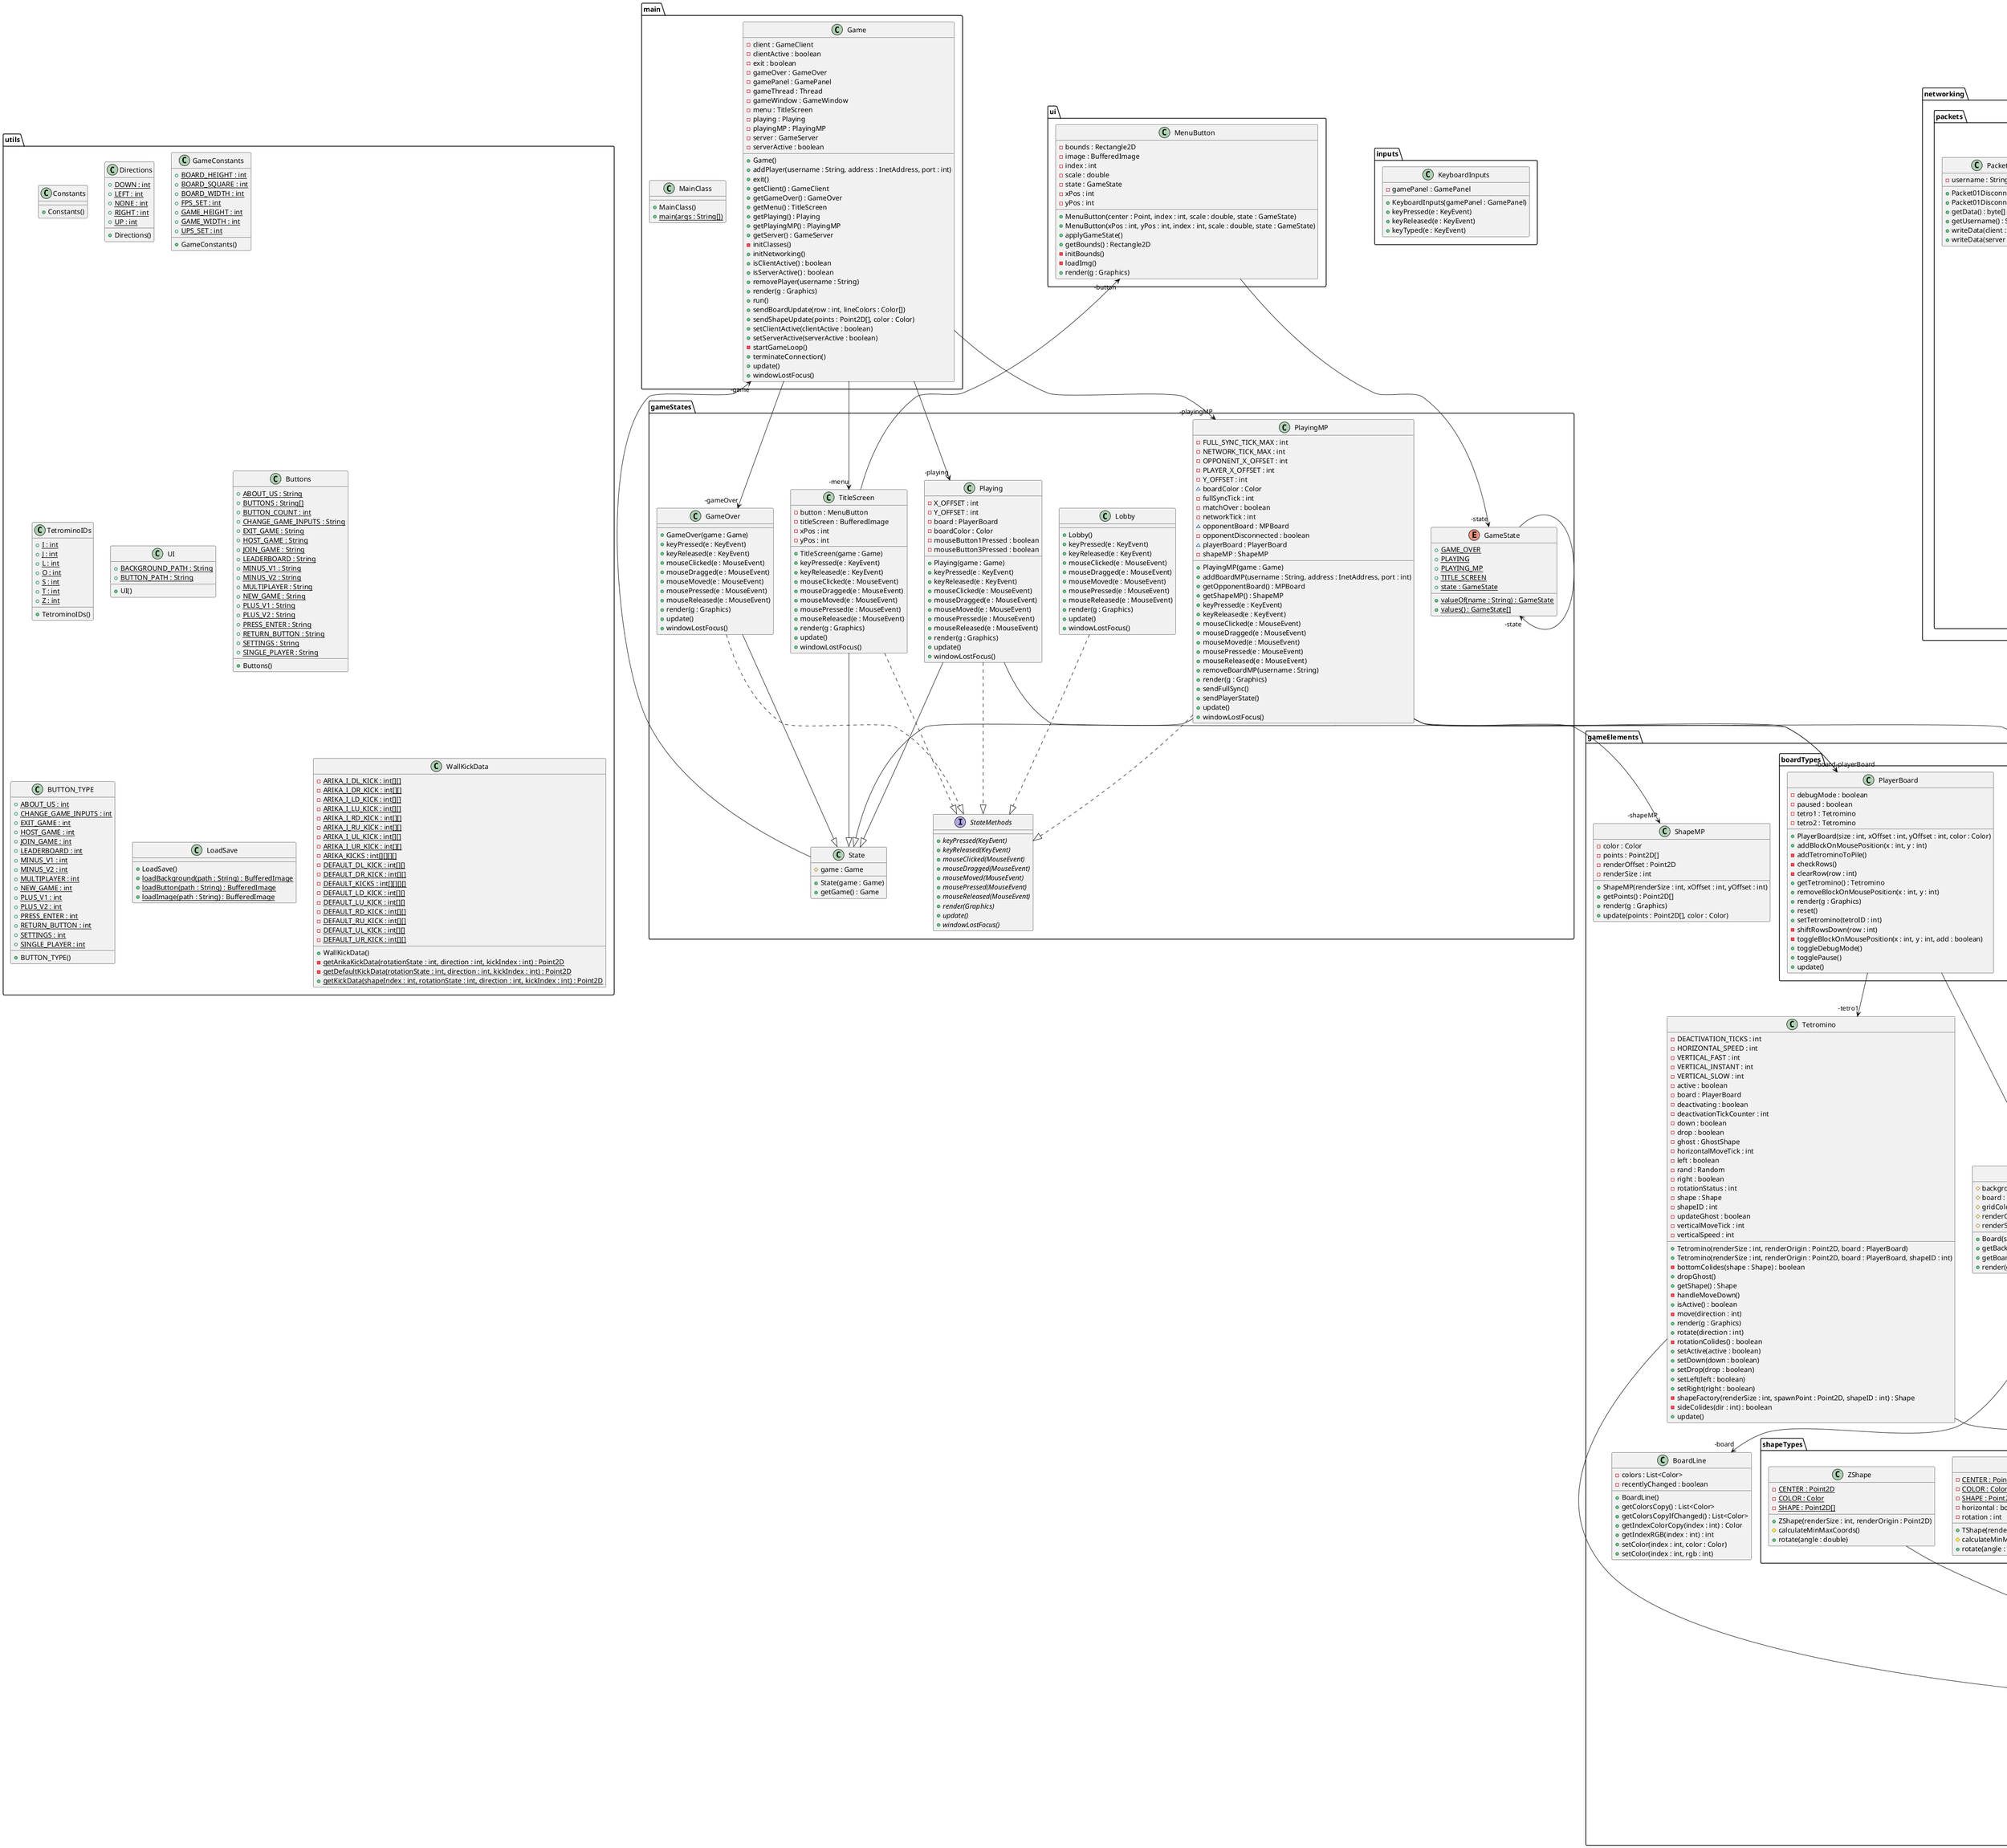 @startuml
package gameElements.shapeTypes {
  class GhostShape {
    + GhostShape(MasterShape : Shape)
    # calculateMinMaxCoords()
    + goToMaster(masterCenter : Point2D)
    - move(x : double, y : double)
    + rotate(angle : double)
  }
  class IShape {
    - CENTER : Point2D {static}
    - COLOR : Color {static}
    - SHAPE : Point2D[] {static}
    + IShape(renderSize : int, renderOrigin : Point2D)
    # calculateMinMaxCoords()
    + rotate(angle : double)
  }
  class JShape {
    - CENTER : Point2D {static}
    - COLOR : Color {static}
    - SHAPE : Point2D[] {static}
    + JShape(renderSize : int, renderOrigin : Point2D)
    # calculateMinMaxCoords()
    + rotate(angle : double)
  }
  class LShape {
    - CENTER : Point2D {static}
    - COLOR : Color {static}
    - SHAPE : Point2D[] {static}
    + LShape(renderSize : int, renderOrigin : Point2D)
    # calculateMinMaxCoords()
    + rotate(angle : double)
  }
  class OShape {
    - CENTER : Point2D {static}
    - COLOR : Color {static}
    - SHAPE : Point2D[] {static}
    + OShape(renderSize : int, renderOrigin : Point2D)
    # calculateMinMaxCoords()
    + rotate(angle : double)
  }
  class SShape {
    - CENTER : Point2D {static}
    - COLOR : Color {static}
    - SHAPE : Point2D[] {static}
    + SShape(renderSize : int, renderOrigin : Point2D)
    # calculateMinMaxCoords()
    + rotate(angle : double)
  }
  class TShape {
    - CENTER : Point2D {static}
    - COLOR : Color {static}
    - SHAPE : Point2D[] {static}
    - horizontal : boolean
    - rotation : int
    + TShape(renderSize : int, renderOrigin : Point2D)
    # calculateMinMaxCoords()
    + rotate(angle : double)
  }
  class ZShape {
    - CENTER : Point2D {static}
    - COLOR : Color {static}
    - SHAPE : Point2D[] {static}
    + ZShape(renderSize : int, renderOrigin : Point2D)
    # calculateMinMaxCoords()
    + rotate(angle : double)
  }
}
package ui {
  class MenuButton {
    - bounds : Rectangle2D
    - image : BufferedImage
    - index : int
    - scale : double
    - state : GameState
    - xPos : int
    - yPos : int
    + MenuButton(center : Point, index : int, scale : double, state : GameState)
    + MenuButton(xPos : int, yPos : int, index : int, scale : double, state : GameState)
    + applyGameState()
    + getBounds() : Rectangle2D
    - initBounds()
    - loadImg()
    + render(g : Graphics)
  }
}
package utils {
  class Constants {
    + Constants()
  }
  class Directions {
    + DOWN : int {static}
    + LEFT : int {static}
    + NONE : int {static}
    + RIGHT : int {static}
    + UP : int {static}
    + Directions()
  }
  class GameConstants {
    + BOARD_HEIGHT : int {static}
    + BOARD_SQUARE : int {static}
    + BOARD_WIDTH : int {static}
    + FPS_SET : int {static}
    + GAME_HEIGHT : int {static}
    + GAME_WIDTH : int {static}
    + UPS_SET : int {static}
    + GameConstants()
  }
  class TetrominoIDs {
    + I : int {static}
    + J : int {static}
    + L : int {static}
    + O : int {static}
    + S : int {static}
    + T : int {static}
    + Z : int {static}
    + TetrominoIDs()
  }
  class UI {
    + BACKGROUND_PATH : String {static}
    + BUTTON_PATH : String {static}
    + UI()
  }
  class Buttons {
    + ABOUT_US : String {static}
    + BUTTONS : String[] {static}
    + BUTTON_COUNT : int {static}
    + CHANGE_GAME_INPUTS : String {static}
    + EXIT_GAME : String {static}
    + HOST_GAME : String {static}
    + JOIN_GAME : String {static}
    + LEADERBOARD : String {static}
    + MINUS_V1 : String {static}
    + MINUS_V2 : String {static}
    + MULTIPLAYER : String {static}
    + NEW_GAME : String {static}
    + PLUS_V1 : String {static}
    + PLUS_V2 : String {static}
    + PRESS_ENTER : String {static}
    + RETURN_BUTTON : String {static}
    + SETTINGS : String {static}
    + SINGLE_PLAYER : String {static}
    + Buttons()
  }
  class BUTTON_TYPE {
    + ABOUT_US : int {static}
    + CHANGE_GAME_INPUTS : int {static}
    + EXIT_GAME : int {static}
    + HOST_GAME : int {static}
    + JOIN_GAME : int {static}
    + LEADERBOARD : int {static}
    + MINUS_V1 : int {static}
    + MINUS_V2 : int {static}
    + MULTIPLAYER : int {static}
    + NEW_GAME : int {static}
    + PLUS_V1 : int {static}
    + PLUS_V2 : int {static}
    + PRESS_ENTER : int {static}
    + RETURN_BUTTON : int {static}
    + SETTINGS : int {static}
    + SINGLE_PLAYER : int {static}
    + BUTTON_TYPE()
  }
  class LoadSave {
    + LoadSave()
    + loadBackground(path : String) : BufferedImage {static}
    + loadButton(path : String) : BufferedImage {static}
    + loadImage(path : String) : BufferedImage {static}
  }
  class WallKickData {
    - ARIKA_I_DL_KICK : int[][] {static}
    - ARIKA_I_DR_KICK : int[][] {static}
    - ARIKA_I_LD_KICK : int[][] {static}
    - ARIKA_I_LU_KICK : int[][] {static}
    - ARIKA_I_RD_KICK : int[][] {static}
    - ARIKA_I_RU_KICK : int[][] {static}
    - ARIKA_I_UL_KICK : int[][] {static}
    - ARIKA_I_UR_KICK : int[][] {static}
    - ARIKA_KICKS : int[][][][] {static}
    - DEFAULT_DL_KICK : int[][] {static}
    - DEFAULT_DR_KICK : int[][] {static}
    - DEFAULT_KICKS : int[][][][] {static}
    - DEFAULT_LD_KICK : int[][] {static}
    - DEFAULT_LU_KICK : int[][] {static}
    - DEFAULT_RD_KICK : int[][] {static}
    - DEFAULT_RU_KICK : int[][] {static}
    - DEFAULT_UL_KICK : int[][] {static}
    - DEFAULT_UR_KICK : int[][] {static}
    + WallKickData()
    - getArikaKickData(rotationState : int, direction : int, kickIndex : int) : Point2D {static}
    - getDefaultKickData(rotationState : int, direction : int, kickIndex : int) : Point2D {static}
    + getKickData(shapeIndex : int, rotationState : int, direction : int, kickIndex : int) : Point2D {static}
  }
}
package inputs {
  class KeyboardInputs {
    - gamePanel : GamePanel
    + KeyboardInputs(gamePanel : GamePanel)
    + keyPressed(e : KeyEvent)
    + keyReleased(e : KeyEvent)
    + keyTyped(e : KeyEvent)
  }
}
package gameStates {
  class GameOver {
    + GameOver(game : Game)
    + keyPressed(e : KeyEvent)
    + keyReleased(e : KeyEvent)
    + mouseClicked(e : MouseEvent)
    + mouseDragged(e : MouseEvent)
    + mouseMoved(e : MouseEvent)
    + mousePressed(e : MouseEvent)
    + mouseReleased(e : MouseEvent)
    + render(g : Graphics)
    + update()
    + windowLostFocus()
  }
  enum GameState {
    + GAME_OVER {static}
    + PLAYING {static}
    + PLAYING_MP {static}
    + TITLE_SCREEN {static}
    + state : GameState {static}
    + valueOf(name : String) : GameState {static}
    + values() : GameState[] {static}
  }
  class Lobby {
    + Lobby()
    + keyPressed(e : KeyEvent)
    + keyReleased(e : KeyEvent)
    + mouseClicked(e : MouseEvent)
    + mouseDragged(e : MouseEvent)
    + mouseMoved(e : MouseEvent)
    + mousePressed(e : MouseEvent)
    + mouseReleased(e : MouseEvent)
    + render(g : Graphics)
    + update()
    + windowLostFocus()
  }
  class Playing {
    - X_OFFSET : int
    - Y_OFFSET : int
    - board : PlayerBoard
    - boardColor : Color
    - mouseButton1Pressed : boolean
    - mouseButton3Pressed : boolean
    + Playing(game : Game)
    + keyPressed(e : KeyEvent)
    + keyReleased(e : KeyEvent)
    + mouseClicked(e : MouseEvent)
    + mouseDragged(e : MouseEvent)
    + mouseMoved(e : MouseEvent)
    + mousePressed(e : MouseEvent)
    + mouseReleased(e : MouseEvent)
    + render(g : Graphics)
    + update()
    + windowLostFocus()
  }
  class PlayingMP {
    - FULL_SYNC_TICK_MAX : int
    - NETWORK_TICK_MAX : int
    - OPPONENT_X_OFFSET : int
    - PLAYER_X_OFFSET : int
    - Y_OFFSET : int
    ~ boardColor : Color
    - fullSyncTick : int
    - matchOver : boolean
    - networkTick : int
    ~ opponentBoard : MPBoard
    - opponentDisconnected : boolean
    ~ playerBoard : PlayerBoard
    - shapeMP : ShapeMP
    + PlayingMP(game : Game)
    + addBoardMP(username : String, address : InetAddress, port : int)
    + getOpponentBoard() : MPBoard
    + getShapeMP() : ShapeMP
    + keyPressed(e : KeyEvent)
    + keyReleased(e : KeyEvent)
    + mouseClicked(e : MouseEvent)
    + mouseDragged(e : MouseEvent)
    + mouseMoved(e : MouseEvent)
    + mousePressed(e : MouseEvent)
    + mouseReleased(e : MouseEvent)
    + removeBoardMP(username : String)
    + render(g : Graphics)
    + sendFullSync()
    + sendPlayerState()
    + update()
    + windowLostFocus()
  }
  class State {
    # game : Game
    + State(game : Game)
    + getGame() : Game
  }
  interface StateMethods {
    + keyPressed(KeyEvent) {abstract}
    + keyReleased(KeyEvent) {abstract}
    + mouseClicked(MouseEvent) {abstract}
    + mouseDragged(MouseEvent) {abstract}
    + mouseMoved(MouseEvent) {abstract}
    + mousePressed(MouseEvent) {abstract}
    + mouseReleased(MouseEvent) {abstract}
    + render(Graphics) {abstract}
    + update() {abstract}
    + windowLostFocus() {abstract}
  }
  class TitleScreen {
    - button : MenuButton
    - titleScreen : BufferedImage
    - xPos : int
    - yPos : int
    + TitleScreen(game : Game)
    + keyPressed(e : KeyEvent)
    + keyReleased(e : KeyEvent)
    + mouseClicked(e : MouseEvent)
    + mouseDragged(e : MouseEvent)
    + mouseMoved(e : MouseEvent)
    + mousePressed(e : MouseEvent)
    + mouseReleased(e : MouseEvent)
    + render(g : Graphics)
    + update()
    + windowLostFocus()
  }
}
package gameElements {
  class Board {
    # backgroundColor : Color
    # board : List<BoardLine>
    # gridColor : Color
    # renderOrigin : Point2D
    # renderSize : int
    + Board(size : int, xOffset : int, yOffset : int, color : Color)
    + getBackgroundColor() : Color
    + getBoard() : List<BoardLine>
    + render(g : Graphics)
  }
  class BoardLine {
    - colors : List<Color>
    - recentlyChanged : boolean
    + BoardLine()
    + getColorsCopy() : List<Color>
    + getColorsCopyIfChanged() : List<Color>
    + getIndexColorCopy(index : int) : Color
    + getIndexRGB(index : int) : int
    + setColor(index : int, color : Color)
    + setColor(index : int, rgb : int)
  }
  abstract class Shape {
    # center : Point2D
    # color : Color
    # maxX : int
    # maxY : int
    # minX : int
    # minY : int
    # points : Point2D[]
    - renderOffset : Point2D
    - renderSize : int
    + Shape(center : Point2D, points : Point2D[], color : Color, renderSize : int, renderOrigin : Point2D)
    # calculateMinMaxCoords() {abstract}
    + getCenter() : Point2D
    + getColor() : Color
    + getMaxX() : int
    + getMaxY() : int
    + getMinX() : int
    + getMinY() : int
    + getPoints() : Point2D[]
    + getRenderOffset() : Point2D
    + getRenderSize() : int
    + move(x : int, y : int)
    + render(g : Graphics)
    + rotate(double) {abstract}
    # rotatePoints(angle : double)
  }
  class ShapeMP {
    - color : Color
    - points : Point2D[]
    - renderOffset : Point2D
    - renderSize : int
    + ShapeMP(renderSize : int, xOffset : int, yOffset : int)
    + getPoints() : Point2D[]
    + render(g : Graphics)
    + update(points : Point2D[], color : Color)
  }
  class Tetromino {
    - DEACTIVATION_TICKS : int
    - HORIZONTAL_SPEED : int
    - VERTICAL_FAST : int
    - VERTICAL_INSTANT : int
    - VERTICAL_SLOW : int
    - active : boolean
    - board : PlayerBoard
    - deactivating : boolean
    - deactivationTickCounter : int
    - down : boolean
    - drop : boolean
    - ghost : GhostShape
    - horizontalMoveTick : int
    - left : boolean
    - rand : Random
    - right : boolean
    - rotationStatus : int
    - shape : Shape
    - shapeID : int
    - updateGhost : boolean
    - verticalMoveTick : int
    - verticalSpeed : int
    + Tetromino(renderSize : int, renderOrigin : Point2D, board : PlayerBoard)
    + Tetromino(renderSize : int, renderOrigin : Point2D, board : PlayerBoard, shapeID : int)
    - bottomColides(shape : Shape) : boolean
    + dropGhost()
    + getShape() : Shape
    - handleMoveDown()
    + isActive() : boolean
    - move(direction : int)
    + render(g : Graphics)
    + rotate(direction : int)
    - rotationColides() : boolean
    + setActive(active : boolean)
    + setDown(down : boolean)
    + setDrop(drop : boolean)
    + setLeft(left : boolean)
    + setRight(right : boolean)
    - shapeFactory(renderSize : int, spawnPoint : Point2D, shapeID : int) : Shape
    - sideColides(dir : int) : boolean
    + update()
  }
}
package main {
  class Game {
    - client : GameClient
    - clientActive : boolean
    - exit : boolean
    - gameOver : GameOver
    - gamePanel : GamePanel
    - gameThread : Thread
    - gameWindow : GameWindow
    - menu : TitleScreen
    - playing : Playing
    - playingMP : PlayingMP
    - server : GameServer
    - serverActive : boolean
    + Game()
    + addPlayer(username : String, address : InetAddress, port : int)
    + exit()
    + getClient() : GameClient
    + getGameOver() : GameOver
    + getMenu() : TitleScreen
    + getPlaying() : Playing
    + getPlayingMP() : PlayingMP
    + getServer() : GameServer
    - initClasses()
    + initNetworking()
    + isClientActive() : boolean
    + isServerActive() : boolean
    + removePlayer(username : String)
    + render(g : Graphics)
    + run()
    + sendBoardUpdate(row : int, lineColors : Color[])
    + sendShapeUpdate(points : Point2D[], color : Color)
    + setClientActive(clientActive : boolean)
    + setServerActive(serverActive : boolean)
    - startGameLoop()
    + terminateConnection()
    + update()
    + windowLostFocus()
  }
  class MainClass {
    + MainClass()
    + main(args : String[]) {static}
  }
}
package gameElements.boardTypes {
  class MPBoard {
    - username : String
    + MPBoard(size : int, xOffset : int, yOffset : int, color : Color, username : String)
    + getUsername() : String
    + update(row : int, colorLine : Color[])
  }
  class PlayerBoard {
    - debugMode : boolean
    - paused : boolean
    - tetro1 : Tetromino
    - tetro2 : Tetromino
    + PlayerBoard(size : int, xOffset : int, yOffset : int, color : Color)
    + addBlockOnMousePosition(x : int, y : int)
    - addTetrominoToPile()
    - checkRows()
    - clearRow(row : int)
    + getTetromino() : Tetromino
    + removeBlockOnMousePosition(x : int, y : int)
    + render(g : Graphics)
    + reset()
    + setTetromino(tetroID : int)
    - shiftRowsDown(row : int)
    - toggleBlockOnMousePosition(x : int, y : int, add : boolean)
    + toggleDebugMode()
    + togglePause()
    + update()
  }
}
package networking.packets {
  abstract class Packet {
    + packetId : byte
    + Packet(packetId : int)
    + getData() : byte[] {abstract}
    + lookupPacket(id : int) : PacketTypes {static}
    + lookupPacket(packetId : String) : PacketTypes {static}
    + readData(data : byte[]) : String
    + writeData(GameClient) {abstract}
    + writeData(GameServer) {abstract}
  }
  enum PacketTypes {
    + BOARD {static}
    + DISCONNECT {static}
    + INVALID {static}
    + LOGIN {static}
    + SERVER_FULL {static}
    + SHAPE {static}
    - packetId : int
    + getId() : int
    + valueOf(name : String) : PacketTypes {static}
    + values() : PacketTypes[] {static}
  }
  class Packet00Login {
    - username : String
    + Packet00Login(data : byte[])
    + Packet00Login(username : String)
    + getData() : byte[]
    + getUsername() : String
    + writeData(client : GameClient)
    + writeData(server : GameServer)
  }
  class Packet01Disconnect {
    - username : String
    + Packet01Disconnect(data : byte[])
    + Packet01Disconnect(username : String)
    + getData() : byte[]
    + getUsername() : String
    + writeData(client : GameClient)
    + writeData(server : GameServer)
  }
  class Packet03Board {
    - data : String[]
    - lineColors : Color[]
    - row : int
    - username : String
    + Packet03Board(data : byte[])
    + Packet03Board(username : String, row : int, lineColors : Color[])
    + getData() : byte[]
    + getLineColors() : Color[]
    + getRow() : int
    + getUsername() : String
    + writeData(client : GameClient)
    + writeData(server : GameServer)
  }
  class Packet04Shape {
    - POINTS_LEN : int
    ~ color : Color
    - data : String[]
    ~ points : Point2D[]
    - username : String
    + Packet04Shape(data : byte[])
    + Packet04Shape(username : String, points : Point2D[], color : Color)
    + getColor() : Color
    + getData() : byte[]
    + getPoints() : Point2D[]
    + getUsername() : String
    + writeData(client : GameClient)
    + writeData(server : GameServer)
  }
}
Game -->  "-gameOver" GameOver
Game -->  "-menu" TitleScreen
PlayingMP -->  "-opponentBoard" MPBoard
GameState -->  "-state" GameState
MenuButton -->  "-state" GameState
PlayingMP -->  "-shapeMP" ShapeMP
TitleScreen -->  "-button" MenuButton
PlayingMP -->  "-playerBoard" PlayerBoard
Game -->  "-playing" Playing
State -->  "-game" Game
Tetromino -->  "-ghost" GhostShape
Tetromino -->  "-shape" Shape
Game -->  "-playingMP" PlayingMP
Playing -->  "-board" PlayerBoard
Board -->  "-board" BoardLine
PlayerBoard -->  "-tetro1" Tetromino
MPBoard --|> Board 
PlayerBoard --|> Board 
GhostShape --|> Shape 
IShape --|> Shape 
JShape --|> Shape 
LShape --|> Shape 
OShape --|> Shape 
SShape --|> Shape 
TShape --|> Shape 
ZShape --|> Shape 
GameOver ..|> StateMethods 
GameOver --|> State 
Lobby ..|> StateMethods 
Playing ..|> StateMethods 
Playing --|> State 
PlayingMP ..|> StateMethods 
PlayingMP --|> State 
TitleScreen ..|> StateMethods 
TitleScreen --|> State 
Packet00Login --|> Packet 
Packet01Disconnect --|> Packet 
Packet03Board --|> Packet 
Packet04Shape --|> Packet 
@enduml